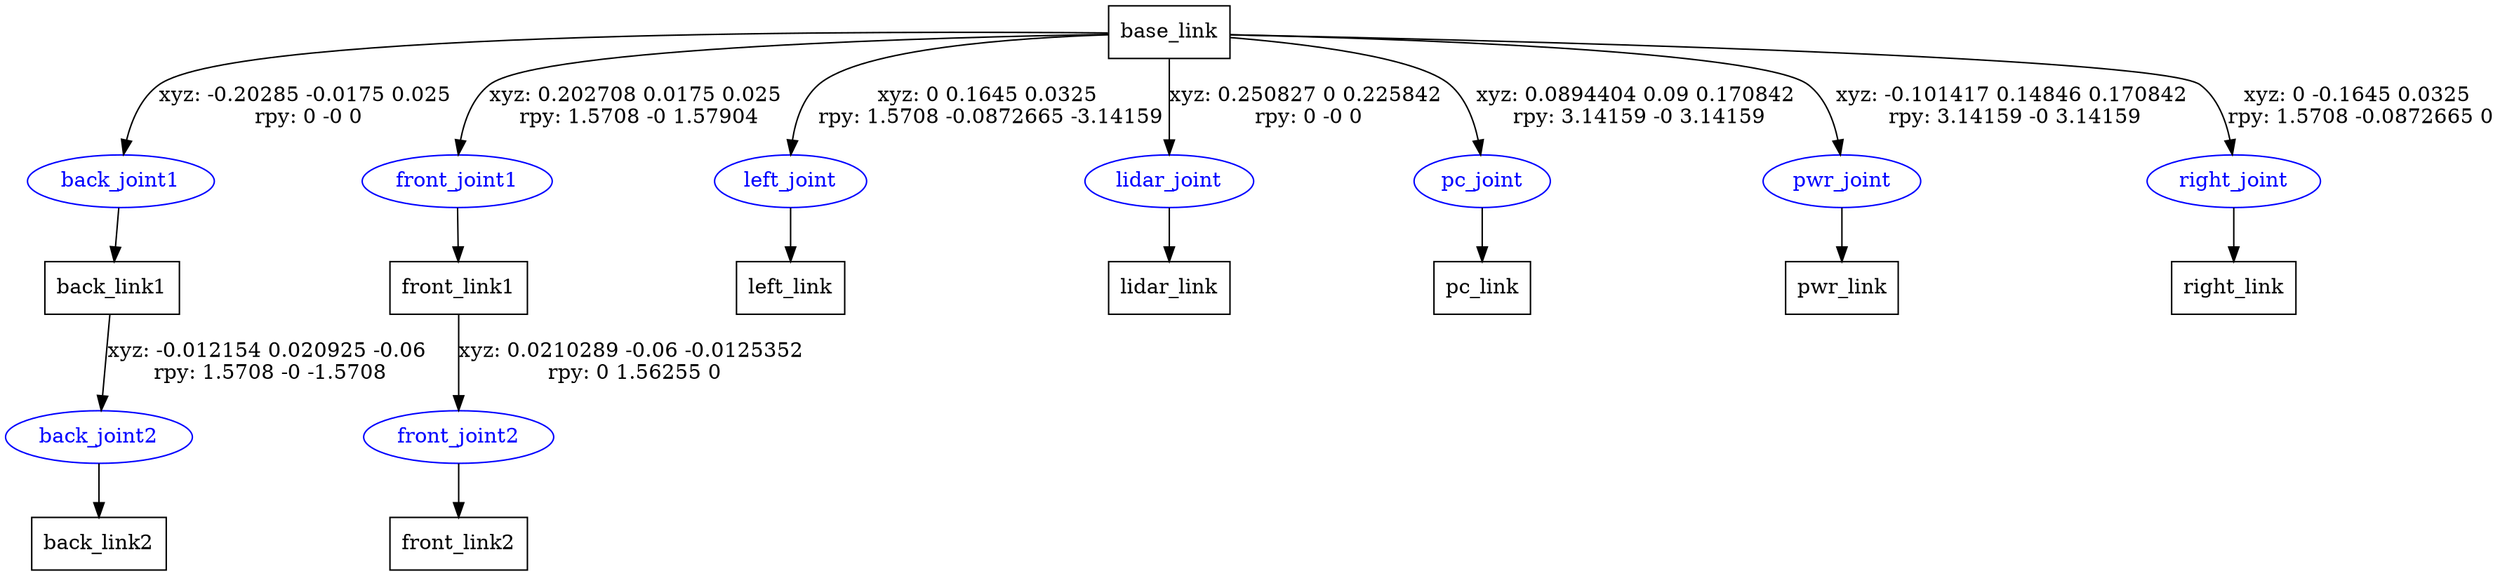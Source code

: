digraph G {
node [shape=box];
"base_link" [label="base_link"];
"back_link1" [label="back_link1"];
"back_link2" [label="back_link2"];
"front_link1" [label="front_link1"];
"front_link2" [label="front_link2"];
"left_link" [label="left_link"];
"lidar_link" [label="lidar_link"];
"pc_link" [label="pc_link"];
"pwr_link" [label="pwr_link"];
"right_link" [label="right_link"];
node [shape=ellipse, color=blue, fontcolor=blue];
"base_link" -> "back_joint1" [label="xyz: -0.20285 -0.0175 0.025 \nrpy: 0 -0 0"]
"back_joint1" -> "back_link1"
"back_link1" -> "back_joint2" [label="xyz: -0.012154 0.020925 -0.06 \nrpy: 1.5708 -0 -1.5708"]
"back_joint2" -> "back_link2"
"base_link" -> "front_joint1" [label="xyz: 0.202708 0.0175 0.025 \nrpy: 1.5708 -0 1.57904"]
"front_joint1" -> "front_link1"
"front_link1" -> "front_joint2" [label="xyz: 0.0210289 -0.06 -0.0125352 \nrpy: 0 1.56255 0"]
"front_joint2" -> "front_link2"
"base_link" -> "left_joint" [label="xyz: 0 0.1645 0.0325 \nrpy: 1.5708 -0.0872665 -3.14159"]
"left_joint" -> "left_link"
"base_link" -> "lidar_joint" [label="xyz: 0.250827 0 0.225842 \nrpy: 0 -0 0"]
"lidar_joint" -> "lidar_link"
"base_link" -> "pc_joint" [label="xyz: 0.0894404 0.09 0.170842 \nrpy: 3.14159 -0 3.14159"]
"pc_joint" -> "pc_link"
"base_link" -> "pwr_joint" [label="xyz: -0.101417 0.14846 0.170842 \nrpy: 3.14159 -0 3.14159"]
"pwr_joint" -> "pwr_link"
"base_link" -> "right_joint" [label="xyz: 0 -0.1645 0.0325 \nrpy: 1.5708 -0.0872665 0"]
"right_joint" -> "right_link"
}
